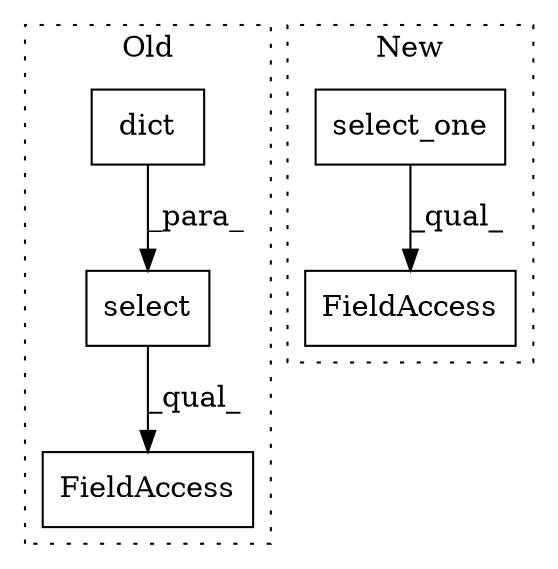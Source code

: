digraph G {
subgraph cluster0 {
1 [label="dict" a="32" s="1202,1220" l="5,1" shape="box"];
3 [label="select" a="32" s="1195,1221" l="7,1" shape="box"];
4 [label="FieldAccess" a="22" s="1231" l="23" shape="box"];
label = "Old";
style="dotted";
}
subgraph cluster1 {
2 [label="select_one" a="32" s="1122,1146" l="11,1" shape="box"];
5 [label="FieldAccess" a="22" s="1120" l="39" shape="box"];
label = "New";
style="dotted";
}
1 -> 3 [label="_para_"];
2 -> 5 [label="_qual_"];
3 -> 4 [label="_qual_"];
}